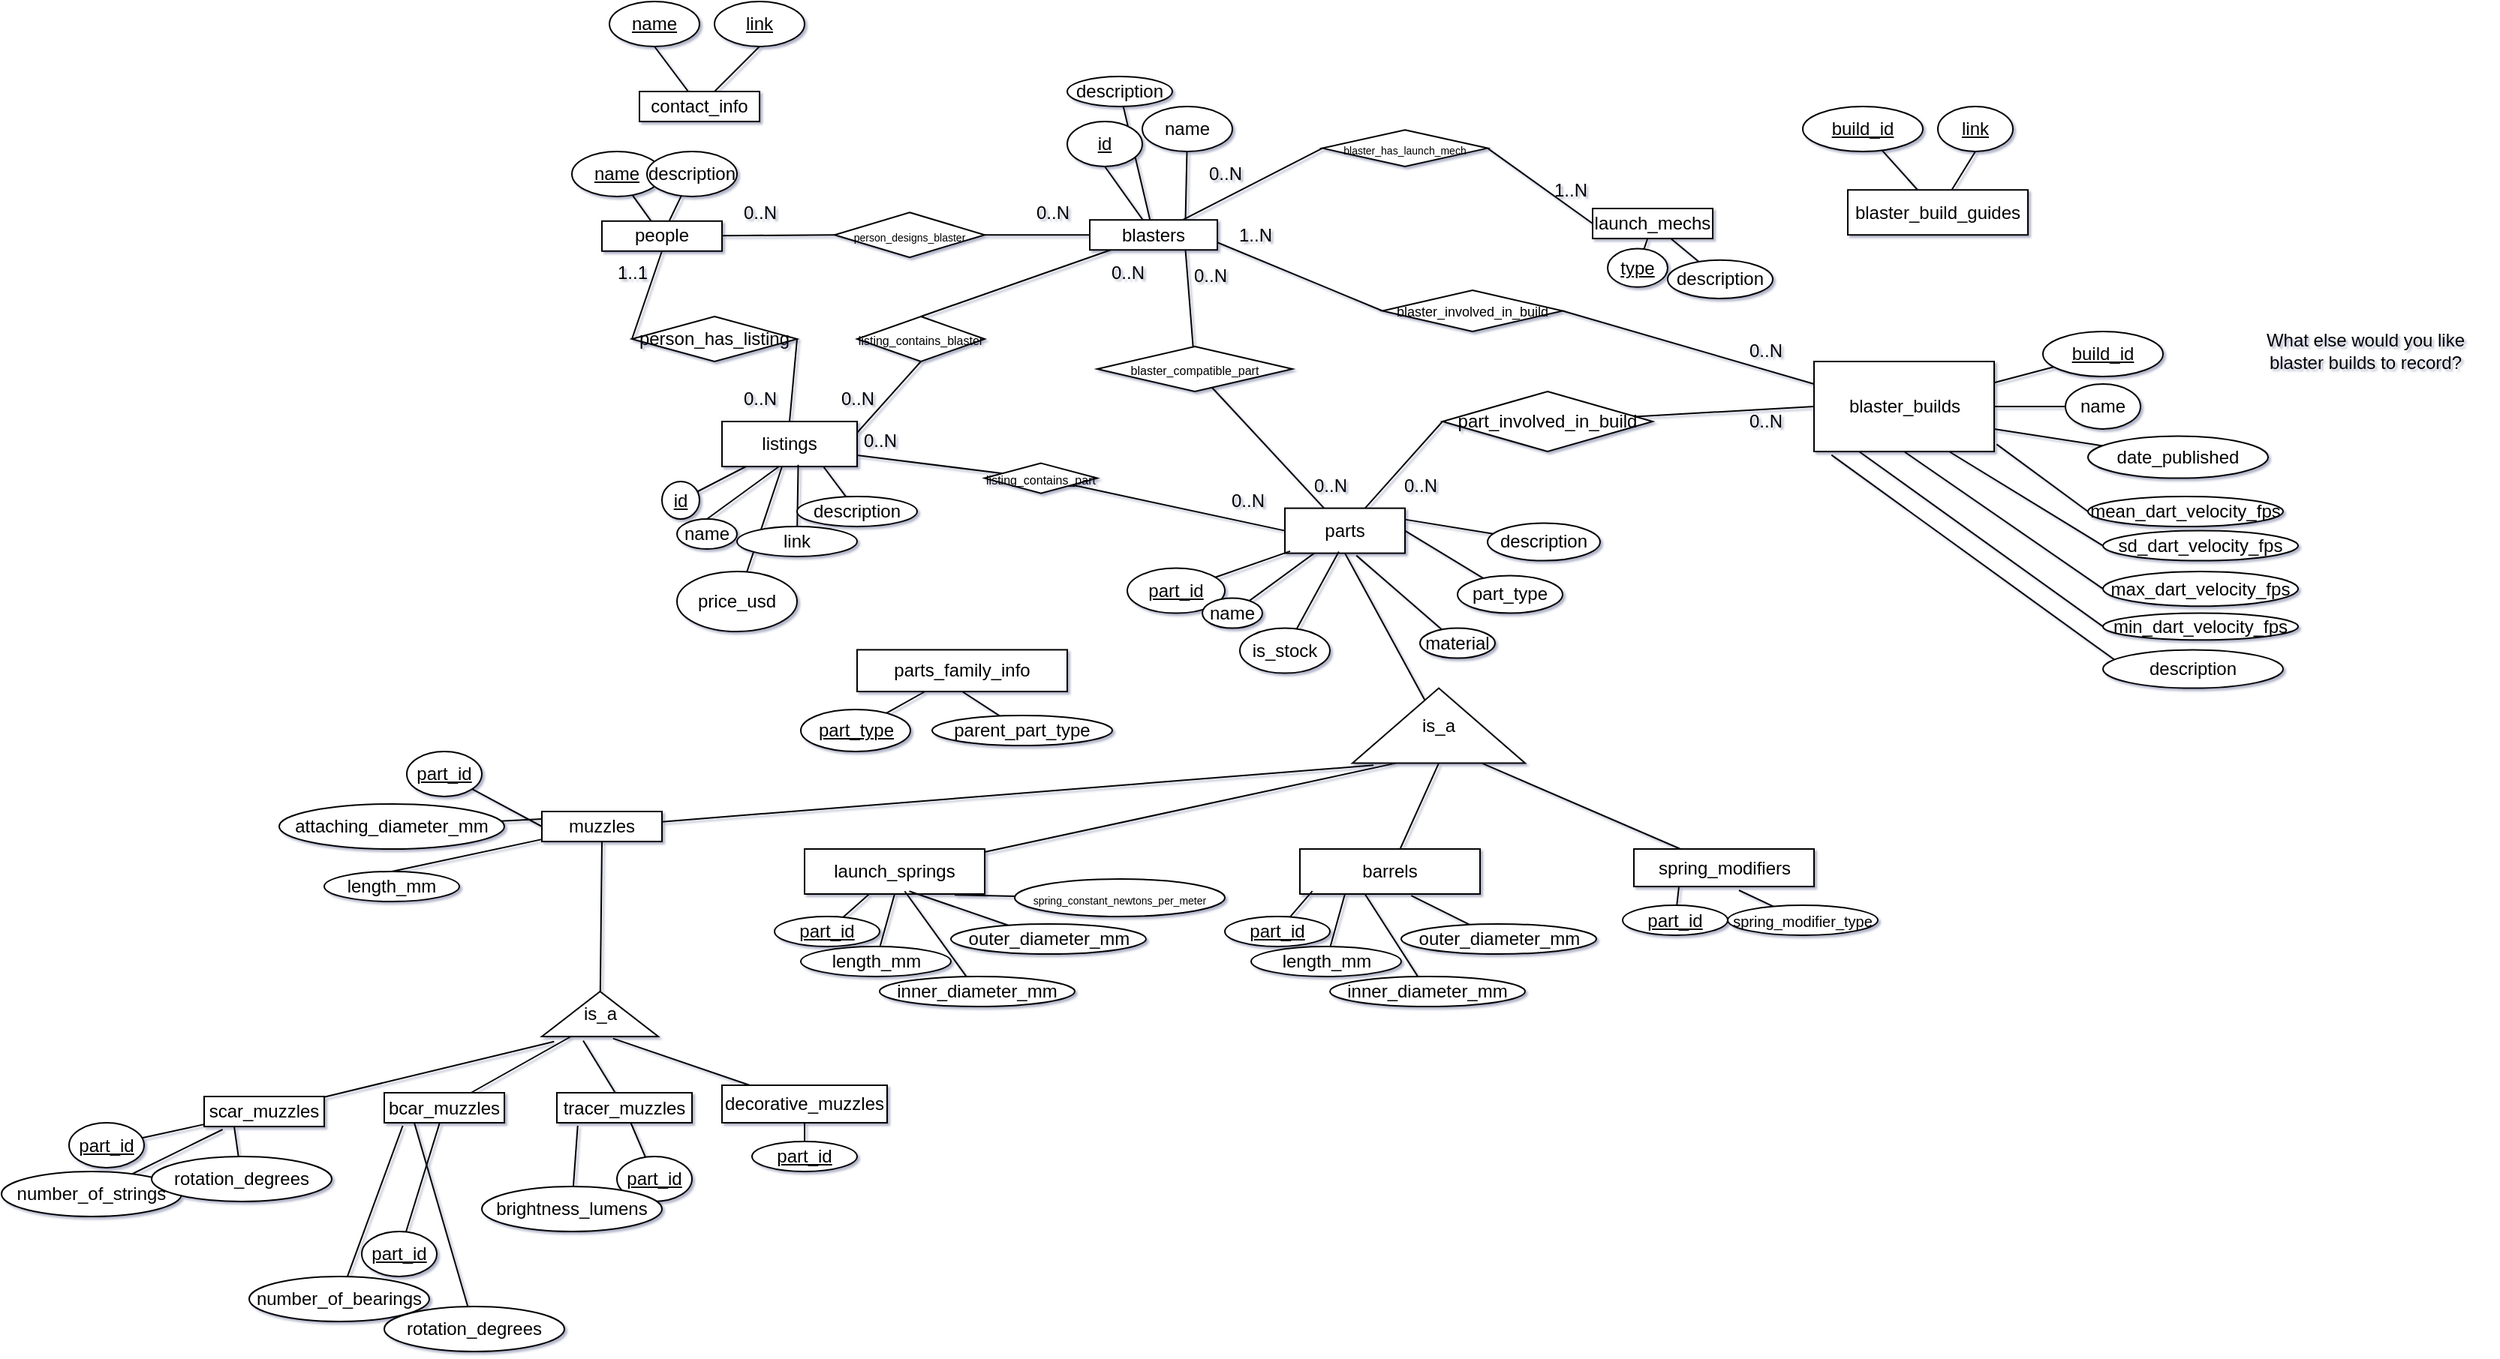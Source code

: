 <mxfile version="21.6.6" type="device">
  <diagram name="Page-1" id="jVRTwSANuptriIAOJ5WK">
    <mxGraphModel dx="1398" dy="1392" grid="1" gridSize="10" guides="1" tooltips="1" connect="1" arrows="1" fold="1" page="1" pageScale="1" pageWidth="850" pageHeight="1100" math="0" shadow="1">
      <root>
        <mxCell id="0" />
        <mxCell id="1" parent="0" />
        <mxCell id="3hl7cFS-K8GNGfFw6mI9-3" value="" style="rounded=0;orthogonalLoop=1;jettySize=auto;html=1;endArrow=none;endFill=0;" parent="1" source="3hl7cFS-K8GNGfFw6mI9-1" target="3hl7cFS-K8GNGfFw6mI9-2" edge="1">
          <mxGeometry relative="1" as="geometry" />
        </mxCell>
        <mxCell id="7mRlxiWVUr4tO_FYAmdJ-11" value="" style="rounded=0;orthogonalLoop=1;jettySize=auto;html=1;endArrow=none;endFill=0;entryX=0;entryY=0.5;entryDx=0;entryDy=0;" parent="1" source="3hl7cFS-K8GNGfFw6mI9-1" target="7mRlxiWVUr4tO_FYAmdJ-9" edge="1">
          <mxGeometry relative="1" as="geometry" />
        </mxCell>
        <mxCell id="DZtyibXecPL0K3rIrzlG-8" style="rounded=0;orthogonalLoop=1;jettySize=auto;html=1;endArrow=none;endFill=0;" parent="1" source="3hl7cFS-K8GNGfFw6mI9-1" target="DZtyibXecPL0K3rIrzlG-9" edge="1">
          <mxGeometry relative="1" as="geometry">
            <mxPoint x="140" y="70" as="targetPoint" />
          </mxGeometry>
        </mxCell>
        <mxCell id="3hl7cFS-K8GNGfFw6mI9-1" value="people" style="rounded=0;whiteSpace=wrap;html=1;" parent="1" vertex="1">
          <mxGeometry x="30" y="106.4" width="80" height="20" as="geometry" />
        </mxCell>
        <mxCell id="3hl7cFS-K8GNGfFw6mI9-2" value="&lt;u&gt;name&lt;/u&gt;" style="ellipse;whiteSpace=wrap;html=1;rounded=0;" parent="1" vertex="1">
          <mxGeometry x="10" y="60" width="60" height="30" as="geometry" />
        </mxCell>
        <mxCell id="LDvFnLhQpbpHu-sAu5eW-1" style="rounded=0;orthogonalLoop=1;jettySize=auto;html=1;exitX=0.75;exitY=0;exitDx=0;exitDy=0;endArrow=none;endFill=0;" parent="1" source="7mRlxiWVUr4tO_FYAmdJ-6" target="LDvFnLhQpbpHu-sAu5eW-2" edge="1">
          <mxGeometry relative="1" as="geometry">
            <mxPoint x="470" y="180" as="targetPoint" />
          </mxGeometry>
        </mxCell>
        <mxCell id="DZtyibXecPL0K3rIrzlG-34" value="" style="rounded=0;orthogonalLoop=1;jettySize=auto;html=1;endArrow=none;endFill=0;entryX=0.5;entryY=0;entryDx=0;entryDy=0;" parent="1" source="7mRlxiWVUr4tO_FYAmdJ-6" target="DZtyibXecPL0K3rIrzlG-33" edge="1">
          <mxGeometry relative="1" as="geometry" />
        </mxCell>
        <mxCell id="Q97ecjHZX_WzcBAMWpsf-6" style="rounded=0;orthogonalLoop=1;jettySize=auto;html=1;entryX=0;entryY=0.5;entryDx=0;entryDy=0;endArrow=none;endFill=0;" parent="1" source="7mRlxiWVUr4tO_FYAmdJ-6" target="Q97ecjHZX_WzcBAMWpsf-5" edge="1">
          <mxGeometry relative="1" as="geometry" />
        </mxCell>
        <mxCell id="DftHSwd2Ka5qHWuFwskT-1" style="rounded=0;orthogonalLoop=1;jettySize=auto;html=1;endArrow=none;endFill=0;" parent="1" source="7mRlxiWVUr4tO_FYAmdJ-6" target="DftHSwd2Ka5qHWuFwskT-2" edge="1">
          <mxGeometry relative="1" as="geometry">
            <mxPoint x="370" y="20" as="targetPoint" />
          </mxGeometry>
        </mxCell>
        <mxCell id="7mRlxiWVUr4tO_FYAmdJ-6" value="blasters" style="rounded=0;whiteSpace=wrap;html=1;" parent="1" vertex="1">
          <mxGeometry x="355" y="105.61" width="85" height="20" as="geometry" />
        </mxCell>
        <mxCell id="7mRlxiWVUr4tO_FYAmdJ-8" value="" style="rounded=0;orthogonalLoop=1;jettySize=auto;html=1;endArrow=none;endFill=0;exitX=0.5;exitY=1;exitDx=0;exitDy=0;" parent="1" source="7mRlxiWVUr4tO_FYAmdJ-7" target="7mRlxiWVUr4tO_FYAmdJ-6" edge="1">
          <mxGeometry relative="1" as="geometry">
            <mxPoint x="447.438" y="190.003" as="sourcePoint" />
          </mxGeometry>
        </mxCell>
        <mxCell id="7mRlxiWVUr4tO_FYAmdJ-7" value="&lt;u&gt;id&lt;/u&gt;" style="ellipse;whiteSpace=wrap;html=1;" parent="1" vertex="1">
          <mxGeometry x="340" y="40" width="50" height="30" as="geometry" />
        </mxCell>
        <mxCell id="7mRlxiWVUr4tO_FYAmdJ-12" style="rounded=0;orthogonalLoop=1;jettySize=auto;html=1;entryX=0;entryY=0.5;entryDx=0;entryDy=0;endArrow=none;endFill=0;exitX=1;exitY=0.5;exitDx=0;exitDy=0;" parent="1" source="7mRlxiWVUr4tO_FYAmdJ-9" target="7mRlxiWVUr4tO_FYAmdJ-6" edge="1">
          <mxGeometry relative="1" as="geometry" />
        </mxCell>
        <mxCell id="7mRlxiWVUr4tO_FYAmdJ-9" value="&lt;font style=&quot;font-size: 7px;&quot;&gt;person_designs_blaster&lt;/font&gt;" style="rhombus;whiteSpace=wrap;html=1;" parent="1" vertex="1">
          <mxGeometry x="185" y="100.61" width="100" height="30" as="geometry" />
        </mxCell>
        <mxCell id="7mRlxiWVUr4tO_FYAmdJ-10" style="edgeStyle=orthogonalEdgeStyle;rounded=0;orthogonalLoop=1;jettySize=auto;html=1;exitX=0.5;exitY=1;exitDx=0;exitDy=0;" parent="1" edge="1">
          <mxGeometry relative="1" as="geometry">
            <mxPoint x="100" y="70" as="sourcePoint" />
            <mxPoint x="100" y="70" as="targetPoint" />
          </mxGeometry>
        </mxCell>
        <mxCell id="7mRlxiWVUr4tO_FYAmdJ-14" value="0..N" style="text;html=1;align=center;verticalAlign=middle;resizable=0;points=[];autosize=1;strokeColor=none;fillColor=none;" parent="1" vertex="1">
          <mxGeometry x="305" y="85.61" width="50" height="30" as="geometry" />
        </mxCell>
        <mxCell id="7mRlxiWVUr4tO_FYAmdJ-15" value="0..N" style="text;html=1;align=center;verticalAlign=middle;resizable=0;points=[];autosize=1;strokeColor=none;fillColor=none;" parent="1" vertex="1">
          <mxGeometry x="110" y="85.61" width="50" height="30" as="geometry" />
        </mxCell>
        <mxCell id="LDvFnLhQpbpHu-sAu5eW-2" value="name" style="ellipse;whiteSpace=wrap;html=1;" parent="1" vertex="1">
          <mxGeometry x="390" y="30" width="60" height="30" as="geometry" />
        </mxCell>
        <mxCell id="DZtyibXecPL0K3rIrzlG-9" value="description" style="ellipse;whiteSpace=wrap;html=1;" parent="1" vertex="1">
          <mxGeometry x="60" y="60" width="60" height="30" as="geometry" />
        </mxCell>
        <mxCell id="DZtyibXecPL0K3rIrzlG-16" value="" style="rounded=0;orthogonalLoop=1;jettySize=auto;html=1;endArrow=none;endFill=0;" parent="1" source="DZtyibXecPL0K3rIrzlG-14" target="DZtyibXecPL0K3rIrzlG-15" edge="1">
          <mxGeometry relative="1" as="geometry" />
        </mxCell>
        <mxCell id="DZtyibXecPL0K3rIrzlG-18" value="" style="rounded=0;orthogonalLoop=1;jettySize=auto;html=1;endArrow=none;endFill=0;" parent="1" source="DZtyibXecPL0K3rIrzlG-14" target="DZtyibXecPL0K3rIrzlG-17" edge="1">
          <mxGeometry relative="1" as="geometry" />
        </mxCell>
        <mxCell id="DZtyibXecPL0K3rIrzlG-14" value="listings" style="whiteSpace=wrap;html=1;" parent="1" vertex="1">
          <mxGeometry x="110" y="240" width="90" height="30" as="geometry" />
        </mxCell>
        <mxCell id="DZtyibXecPL0K3rIrzlG-15" value="&lt;u&gt;id&lt;/u&gt;" style="ellipse;whiteSpace=wrap;html=1;" parent="1" vertex="1">
          <mxGeometry x="70" y="280" width="25" height="25" as="geometry" />
        </mxCell>
        <mxCell id="DZtyibXecPL0K3rIrzlG-17" value="price_usd" style="ellipse;whiteSpace=wrap;html=1;" parent="1" vertex="1">
          <mxGeometry x="80" y="340" width="80" height="40" as="geometry" />
        </mxCell>
        <mxCell id="DZtyibXecPL0K3rIrzlG-22" style="rounded=0;orthogonalLoop=1;jettySize=auto;html=1;entryX=0.564;entryY=0.963;entryDx=0;entryDy=0;entryPerimeter=0;endArrow=none;endFill=0;" parent="1" source="DZtyibXecPL0K3rIrzlG-21" target="DZtyibXecPL0K3rIrzlG-14" edge="1">
          <mxGeometry relative="1" as="geometry" />
        </mxCell>
        <mxCell id="DZtyibXecPL0K3rIrzlG-21" value="link" style="ellipse;whiteSpace=wrap;html=1;" parent="1" vertex="1">
          <mxGeometry x="120" y="310" width="80" height="20" as="geometry" />
        </mxCell>
        <mxCell id="DZtyibXecPL0K3rIrzlG-24" style="rounded=0;orthogonalLoop=1;jettySize=auto;html=1;entryX=0.75;entryY=1;entryDx=0;entryDy=0;endArrow=none;endFill=0;" parent="1" source="DZtyibXecPL0K3rIrzlG-23" target="DZtyibXecPL0K3rIrzlG-14" edge="1">
          <mxGeometry relative="1" as="geometry" />
        </mxCell>
        <mxCell id="DZtyibXecPL0K3rIrzlG-23" value="description" style="ellipse;whiteSpace=wrap;html=1;" parent="1" vertex="1">
          <mxGeometry x="160" y="290" width="80" height="20" as="geometry" />
        </mxCell>
        <mxCell id="DZtyibXecPL0K3rIrzlG-30" style="rounded=0;orthogonalLoop=1;jettySize=auto;html=1;exitX=1;exitY=0.5;exitDx=0;exitDy=0;entryX=0.5;entryY=0;entryDx=0;entryDy=0;endArrow=none;endFill=0;" parent="1" source="DZtyibXecPL0K3rIrzlG-27" target="DZtyibXecPL0K3rIrzlG-14" edge="1">
          <mxGeometry relative="1" as="geometry" />
        </mxCell>
        <mxCell id="DftHSwd2Ka5qHWuFwskT-17" style="rounded=0;orthogonalLoop=1;jettySize=auto;html=1;entryX=0.5;entryY=1;entryDx=0;entryDy=0;endArrow=none;endFill=0;exitX=0;exitY=0.5;exitDx=0;exitDy=0;" parent="1" source="DZtyibXecPL0K3rIrzlG-27" target="3hl7cFS-K8GNGfFw6mI9-1" edge="1">
          <mxGeometry relative="1" as="geometry" />
        </mxCell>
        <mxCell id="DZtyibXecPL0K3rIrzlG-27" value="person_has_listing" style="rhombus;whiteSpace=wrap;html=1;" parent="1" vertex="1">
          <mxGeometry x="50" y="170" width="110" height="30" as="geometry" />
        </mxCell>
        <mxCell id="3MKL6M3v6x6dqjtd1o5H-1" style="rounded=0;orthogonalLoop=1;jettySize=auto;html=1;entryX=1;entryY=0.25;entryDx=0;entryDy=0;exitX=0.5;exitY=1;exitDx=0;exitDy=0;endArrow=none;endFill=0;" parent="1" source="DZtyibXecPL0K3rIrzlG-33" target="DZtyibXecPL0K3rIrzlG-14" edge="1">
          <mxGeometry relative="1" as="geometry" />
        </mxCell>
        <mxCell id="DZtyibXecPL0K3rIrzlG-33" value="&lt;font style=&quot;font-size: 8px;&quot;&gt;listing_contains_blaster&lt;/font&gt;" style="rhombus;whiteSpace=wrap;html=1;rounded=0;" parent="1" vertex="1">
          <mxGeometry x="200" y="170" width="85" height="30" as="geometry" />
        </mxCell>
        <mxCell id="3MKL6M3v6x6dqjtd1o5H-2" value="0..N" style="text;html=1;align=center;verticalAlign=middle;resizable=0;points=[];autosize=1;strokeColor=none;fillColor=none;" parent="1" vertex="1">
          <mxGeometry x="355" y="125.61" width="50" height="30" as="geometry" />
        </mxCell>
        <mxCell id="3MKL6M3v6x6dqjtd1o5H-3" value="0..N" style="text;html=1;align=center;verticalAlign=middle;resizable=0;points=[];autosize=1;strokeColor=none;fillColor=none;" parent="1" vertex="1">
          <mxGeometry x="175" y="210" width="50" height="30" as="geometry" />
        </mxCell>
        <mxCell id="d2FX3A2YHamCzMUw67bL-2" style="rounded=0;orthogonalLoop=1;jettySize=auto;html=1;entryX=0.422;entryY=1;entryDx=0;entryDy=0;entryPerimeter=0;endArrow=none;endFill=0;exitX=0.5;exitY=0;exitDx=0;exitDy=0;" parent="1" source="d2FX3A2YHamCzMUw67bL-1" target="DZtyibXecPL0K3rIrzlG-14" edge="1">
          <mxGeometry relative="1" as="geometry" />
        </mxCell>
        <mxCell id="d2FX3A2YHamCzMUw67bL-1" value="name" style="ellipse;whiteSpace=wrap;html=1;" parent="1" vertex="1">
          <mxGeometry x="80" y="305" width="40" height="20" as="geometry" />
        </mxCell>
        <mxCell id="Q97ecjHZX_WzcBAMWpsf-3" value="" style="rounded=0;orthogonalLoop=1;jettySize=auto;html=1;endArrow=none;endFill=0;" parent="1" source="Q97ecjHZX_WzcBAMWpsf-1" target="Q97ecjHZX_WzcBAMWpsf-4" edge="1">
          <mxGeometry relative="1" as="geometry">
            <mxPoint x="710" y="178" as="targetPoint" />
          </mxGeometry>
        </mxCell>
        <mxCell id="DftHSwd2Ka5qHWuFwskT-4" value="" style="rounded=0;orthogonalLoop=1;jettySize=auto;html=1;endArrow=none;endFill=0;" parent="1" source="Q97ecjHZX_WzcBAMWpsf-1" target="DftHSwd2Ka5qHWuFwskT-3" edge="1">
          <mxGeometry relative="1" as="geometry" />
        </mxCell>
        <mxCell id="Q97ecjHZX_WzcBAMWpsf-1" value="launch_mechs" style="whiteSpace=wrap;html=1;" parent="1" vertex="1">
          <mxGeometry x="690" y="98" width="80" height="20" as="geometry" />
        </mxCell>
        <mxCell id="Q97ecjHZX_WzcBAMWpsf-4" value="&lt;u&gt;type&lt;/u&gt;" style="ellipse;whiteSpace=wrap;html=1;" parent="1" vertex="1">
          <mxGeometry x="700" y="124.78" width="40" height="25.61" as="geometry" />
        </mxCell>
        <mxCell id="Q97ecjHZX_WzcBAMWpsf-7" style="rounded=0;orthogonalLoop=1;jettySize=auto;html=1;entryX=0;entryY=0.5;entryDx=0;entryDy=0;endArrow=none;endFill=0;exitX=1;exitY=0.5;exitDx=0;exitDy=0;" parent="1" source="Q97ecjHZX_WzcBAMWpsf-5" target="Q97ecjHZX_WzcBAMWpsf-1" edge="1">
          <mxGeometry relative="1" as="geometry">
            <mxPoint x="640.0" y="108.0" as="sourcePoint" />
          </mxGeometry>
        </mxCell>
        <mxCell id="Q97ecjHZX_WzcBAMWpsf-5" value="&lt;font style=&quot;font-size: 7px;&quot;&gt;blaster_has_launch_mech&lt;/font&gt;" style="rhombus;whiteSpace=wrap;html=1;" parent="1" vertex="1">
          <mxGeometry x="510" y="45.61" width="110" height="24.39" as="geometry" />
        </mxCell>
        <mxCell id="Q97ecjHZX_WzcBAMWpsf-8" value="0..N" style="text;html=1;align=center;verticalAlign=middle;resizable=0;points=[];autosize=1;strokeColor=none;fillColor=none;" parent="1" vertex="1">
          <mxGeometry x="420" y="60" width="50" height="30" as="geometry" />
        </mxCell>
        <mxCell id="Q97ecjHZX_WzcBAMWpsf-9" value="1..N" style="text;html=1;align=center;verticalAlign=middle;resizable=0;points=[];autosize=1;strokeColor=none;fillColor=none;" parent="1" vertex="1">
          <mxGeometry x="650" y="70.61" width="50" height="30" as="geometry" />
        </mxCell>
        <mxCell id="DftHSwd2Ka5qHWuFwskT-2" value="description" style="ellipse;whiteSpace=wrap;html=1;" parent="1" vertex="1">
          <mxGeometry x="340" y="10" width="70" height="20" as="geometry" />
        </mxCell>
        <mxCell id="DftHSwd2Ka5qHWuFwskT-3" value="description" style="ellipse;whiteSpace=wrap;html=1;" parent="1" vertex="1">
          <mxGeometry x="740" y="132.39" width="70" height="25.61" as="geometry" />
        </mxCell>
        <mxCell id="DftHSwd2Ka5qHWuFwskT-8" value="" style="rounded=0;orthogonalLoop=1;jettySize=auto;html=1;endArrow=none;endFill=0;" parent="1" source="DftHSwd2Ka5qHWuFwskT-7" target="DftHSwd2Ka5qHWuFwskT-12" edge="1">
          <mxGeometry relative="1" as="geometry">
            <mxPoint x="450" y="235.61" as="targetPoint" />
          </mxGeometry>
        </mxCell>
        <mxCell id="eoEwKemYxzUJTGMmavM--30" style="rounded=0;orthogonalLoop=1;jettySize=auto;html=1;entryX=0;entryY=0.5;entryDx=0;entryDy=0;endArrow=none;endFill=0;" parent="1" source="DftHSwd2Ka5qHWuFwskT-7" target="eoEwKemYxzUJTGMmavM--29" edge="1">
          <mxGeometry relative="1" as="geometry" />
        </mxCell>
        <mxCell id="DftHSwd2Ka5qHWuFwskT-7" value="parts" style="whiteSpace=wrap;html=1;" parent="1" vertex="1">
          <mxGeometry x="485" y="297.81" width="80" height="30" as="geometry" />
        </mxCell>
        <mxCell id="DftHSwd2Ka5qHWuFwskT-13" style="rounded=0;orthogonalLoop=1;jettySize=auto;html=1;entryX=0.75;entryY=1;entryDx=0;entryDy=0;endArrow=none;endFill=0;" parent="1" source="DftHSwd2Ka5qHWuFwskT-12" target="7mRlxiWVUr4tO_FYAmdJ-6" edge="1">
          <mxGeometry relative="1" as="geometry" />
        </mxCell>
        <mxCell id="DftHSwd2Ka5qHWuFwskT-12" value="&lt;font style=&quot;font-size: 8px;&quot;&gt;blaster_compatible_part&lt;/font&gt;" style="rhombus;whiteSpace=wrap;html=1;" parent="1" vertex="1">
          <mxGeometry x="360" y="190" width="130" height="30" as="geometry" />
        </mxCell>
        <mxCell id="DftHSwd2Ka5qHWuFwskT-14" value="0..N" style="text;html=1;align=center;verticalAlign=middle;resizable=0;points=[];autosize=1;strokeColor=none;fillColor=none;" parent="1" vertex="1">
          <mxGeometry x="490" y="267.81" width="50" height="30" as="geometry" />
        </mxCell>
        <mxCell id="DftHSwd2Ka5qHWuFwskT-15" value="0..N" style="text;html=1;align=center;verticalAlign=middle;resizable=0;points=[];autosize=1;strokeColor=none;fillColor=none;" parent="1" vertex="1">
          <mxGeometry x="410" y="128" width="50" height="30" as="geometry" />
        </mxCell>
        <mxCell id="DftHSwd2Ka5qHWuFwskT-16" value="0..N" style="text;html=1;align=center;verticalAlign=middle;resizable=0;points=[];autosize=1;strokeColor=none;fillColor=none;" parent="1" vertex="1">
          <mxGeometry x="110" y="210" width="50" height="30" as="geometry" />
        </mxCell>
        <mxCell id="DftHSwd2Ka5qHWuFwskT-18" value="1..1" style="text;html=1;align=center;verticalAlign=middle;resizable=0;points=[];autosize=1;strokeColor=none;fillColor=none;" parent="1" vertex="1">
          <mxGeometry x="30" y="125.61" width="40" height="30" as="geometry" />
        </mxCell>
        <mxCell id="DftHSwd2Ka5qHWuFwskT-21" style="rounded=0;orthogonalLoop=1;jettySize=auto;html=1;entryX=0;entryY=0.5;entryDx=0;entryDy=0;endArrow=none;endFill=0;" parent="1" source="DftHSwd2Ka5qHWuFwskT-20" target="DftHSwd2Ka5qHWuFwskT-7" edge="1">
          <mxGeometry relative="1" as="geometry" />
        </mxCell>
        <mxCell id="DftHSwd2Ka5qHWuFwskT-22" style="rounded=0;orthogonalLoop=1;jettySize=auto;html=1;entryX=1;entryY=0.75;entryDx=0;entryDy=0;endArrow=none;endFill=0;" parent="1" source="DftHSwd2Ka5qHWuFwskT-20" target="DZtyibXecPL0K3rIrzlG-14" edge="1">
          <mxGeometry relative="1" as="geometry" />
        </mxCell>
        <mxCell id="DftHSwd2Ka5qHWuFwskT-20" value="&lt;font style=&quot;font-size: 8px;&quot;&gt;listing_contains_part&lt;/font&gt;" style="rhombus;whiteSpace=wrap;html=1;" parent="1" vertex="1">
          <mxGeometry x="285" y="267.81" width="75" height="20" as="geometry" />
        </mxCell>
        <mxCell id="DftHSwd2Ka5qHWuFwskT-23" value="0..N" style="text;html=1;align=center;verticalAlign=middle;resizable=0;points=[];autosize=1;strokeColor=none;fillColor=none;" parent="1" vertex="1">
          <mxGeometry x="435" y="277.81" width="50" height="30" as="geometry" />
        </mxCell>
        <mxCell id="DftHSwd2Ka5qHWuFwskT-24" value="0..N" style="text;html=1;align=center;verticalAlign=middle;resizable=0;points=[];autosize=1;strokeColor=none;fillColor=none;" parent="1" vertex="1">
          <mxGeometry x="190" y="237.81" width="50" height="30" as="geometry" />
        </mxCell>
        <mxCell id="nB2TcZoUSYl1oypdtBVI-5" style="rounded=0;orthogonalLoop=1;jettySize=auto;html=1;entryX=0.5;entryY=1;entryDx=0;entryDy=0;endArrow=none;endFill=0;" parent="1" source="DftHSwd2Ka5qHWuFwskT-25" target="DftHSwd2Ka5qHWuFwskT-7" edge="1">
          <mxGeometry relative="1" as="geometry" />
        </mxCell>
        <mxCell id="DftHSwd2Ka5qHWuFwskT-25" value="is_a" style="triangle;whiteSpace=wrap;html=1;direction=north;" parent="1" vertex="1">
          <mxGeometry x="530" y="417.81" width="115" height="50" as="geometry" />
        </mxCell>
        <mxCell id="DftHSwd2Ka5qHWuFwskT-29" style="rounded=0;orthogonalLoop=1;jettySize=auto;html=1;entryX=0.5;entryY=1;entryDx=0;entryDy=0;endArrow=none;endFill=0;" parent="1" source="DftHSwd2Ka5qHWuFwskT-26" target="DftHSwd2Ka5qHWuFwskT-28" edge="1">
          <mxGeometry relative="1" as="geometry" />
        </mxCell>
        <mxCell id="DftHSwd2Ka5qHWuFwskT-30" style="rounded=0;orthogonalLoop=1;jettySize=auto;html=1;entryX=0.5;entryY=1;entryDx=0;entryDy=0;endArrow=none;endFill=0;" parent="1" source="DftHSwd2Ka5qHWuFwskT-26" target="DftHSwd2Ka5qHWuFwskT-27" edge="1">
          <mxGeometry relative="1" as="geometry" />
        </mxCell>
        <mxCell id="DftHSwd2Ka5qHWuFwskT-26" value="contact_info" style="whiteSpace=wrap;html=1;" parent="1" vertex="1">
          <mxGeometry x="55" y="20" width="80" height="20" as="geometry" />
        </mxCell>
        <mxCell id="DftHSwd2Ka5qHWuFwskT-27" value="&lt;u&gt;name&lt;/u&gt;" style="ellipse;whiteSpace=wrap;html=1;rounded=0;" parent="1" vertex="1">
          <mxGeometry x="35" y="-40" width="60" height="30" as="geometry" />
        </mxCell>
        <mxCell id="DftHSwd2Ka5qHWuFwskT-28" value="&lt;u&gt;link&lt;/u&gt;" style="ellipse;whiteSpace=wrap;html=1;" parent="1" vertex="1">
          <mxGeometry x="105" y="-40" width="60" height="30" as="geometry" />
        </mxCell>
        <mxCell id="ZzwsJflHC63OOXyWITy7-2" style="rounded=0;orthogonalLoop=1;jettySize=auto;html=1;entryX=0.044;entryY=0.954;entryDx=0;entryDy=0;entryPerimeter=0;endArrow=none;endFill=0;" parent="1" source="ZzwsJflHC63OOXyWITy7-1" target="DftHSwd2Ka5qHWuFwskT-7" edge="1">
          <mxGeometry relative="1" as="geometry" />
        </mxCell>
        <mxCell id="ZzwsJflHC63OOXyWITy7-1" value="&lt;u&gt;part_id&lt;/u&gt;" style="ellipse;whiteSpace=wrap;html=1;" parent="1" vertex="1">
          <mxGeometry x="380" y="337.81" width="65" height="30" as="geometry" />
        </mxCell>
        <mxCell id="ZzwsJflHC63OOXyWITy7-4" style="rounded=0;orthogonalLoop=1;jettySize=auto;html=1;endArrow=none;endFill=0;" parent="1" source="ZzwsJflHC63OOXyWITy7-3" target="DftHSwd2Ka5qHWuFwskT-7" edge="1">
          <mxGeometry relative="1" as="geometry" />
        </mxCell>
        <mxCell id="ZzwsJflHC63OOXyWITy7-3" value="name" style="ellipse;whiteSpace=wrap;html=1;" parent="1" vertex="1">
          <mxGeometry x="430" y="357.81" width="40" height="20" as="geometry" />
        </mxCell>
        <mxCell id="ZzwsJflHC63OOXyWITy7-7" style="rounded=0;orthogonalLoop=1;jettySize=auto;html=1;entryX=0.449;entryY=0.965;entryDx=0;entryDy=0;entryPerimeter=0;endArrow=none;endFill=0;" parent="1" source="ZzwsJflHC63OOXyWITy7-6" target="DftHSwd2Ka5qHWuFwskT-7" edge="1">
          <mxGeometry relative="1" as="geometry" />
        </mxCell>
        <mxCell id="ZzwsJflHC63OOXyWITy7-6" value="is_stock" style="ellipse;whiteSpace=wrap;html=1;" parent="1" vertex="1">
          <mxGeometry x="455" y="377.81" width="60" height="30" as="geometry" />
        </mxCell>
        <mxCell id="ZzwsJflHC63OOXyWITy7-9" style="rounded=0;orthogonalLoop=1;jettySize=auto;html=1;entryX=0.595;entryY=1.05;entryDx=0;entryDy=0;entryPerimeter=0;endArrow=none;endFill=0;" parent="1" source="ZzwsJflHC63OOXyWITy7-8" target="DftHSwd2Ka5qHWuFwskT-7" edge="1">
          <mxGeometry relative="1" as="geometry" />
        </mxCell>
        <mxCell id="ZzwsJflHC63OOXyWITy7-8" value="material" style="ellipse;whiteSpace=wrap;html=1;" parent="1" vertex="1">
          <mxGeometry x="575" y="377.81" width="50" height="20" as="geometry" />
        </mxCell>
        <mxCell id="nB2TcZoUSYl1oypdtBVI-2" style="rounded=0;orthogonalLoop=1;jettySize=auto;html=1;entryX=1;entryY=0.5;entryDx=0;entryDy=0;endArrow=none;endFill=0;" parent="1" source="nB2TcZoUSYl1oypdtBVI-1" target="DftHSwd2Ka5qHWuFwskT-7" edge="1">
          <mxGeometry relative="1" as="geometry" />
        </mxCell>
        <mxCell id="nB2TcZoUSYl1oypdtBVI-1" value="part_type" style="ellipse;whiteSpace=wrap;html=1;" parent="1" vertex="1">
          <mxGeometry x="600" y="342.81" width="70" height="25" as="geometry" />
        </mxCell>
        <mxCell id="nB2TcZoUSYl1oypdtBVI-4" style="rounded=0;orthogonalLoop=1;jettySize=auto;html=1;entryX=1;entryY=0.25;entryDx=0;entryDy=0;endArrow=none;endFill=0;" parent="1" source="nB2TcZoUSYl1oypdtBVI-3" target="DftHSwd2Ka5qHWuFwskT-7" edge="1">
          <mxGeometry relative="1" as="geometry" />
        </mxCell>
        <mxCell id="nB2TcZoUSYl1oypdtBVI-3" value="description" style="ellipse;whiteSpace=wrap;html=1;" parent="1" vertex="1">
          <mxGeometry x="620" y="307.81" width="75" height="25" as="geometry" />
        </mxCell>
        <mxCell id="nB2TcZoUSYl1oypdtBVI-7" style="rounded=0;orthogonalLoop=1;jettySize=auto;html=1;entryX=-0.027;entryY=0.122;entryDx=0;entryDy=0;entryPerimeter=0;endArrow=none;endFill=0;" parent="1" source="nB2TcZoUSYl1oypdtBVI-6" target="DftHSwd2Ka5qHWuFwskT-25" edge="1">
          <mxGeometry relative="1" as="geometry" />
        </mxCell>
        <mxCell id="nB2TcZoUSYl1oypdtBVI-12" style="rounded=0;orthogonalLoop=1;jettySize=auto;html=1;entryX=0.5;entryY=0;entryDx=0;entryDy=0;endArrow=none;endFill=0;" parent="1" source="nB2TcZoUSYl1oypdtBVI-6" target="nB2TcZoUSYl1oypdtBVI-10" edge="1">
          <mxGeometry relative="1" as="geometry" />
        </mxCell>
        <mxCell id="nB2TcZoUSYl1oypdtBVI-6" value="muzzles" style="rounded=0;whiteSpace=wrap;html=1;" parent="1" vertex="1">
          <mxGeometry x="-10" y="500" width="80" height="20" as="geometry" />
        </mxCell>
        <mxCell id="nB2TcZoUSYl1oypdtBVI-9" style="rounded=0;orthogonalLoop=1;jettySize=auto;html=1;entryX=0;entryY=0.5;entryDx=0;entryDy=0;endArrow=none;endFill=0;" parent="1" source="nB2TcZoUSYl1oypdtBVI-8" target="nB2TcZoUSYl1oypdtBVI-6" edge="1">
          <mxGeometry relative="1" as="geometry" />
        </mxCell>
        <mxCell id="nB2TcZoUSYl1oypdtBVI-8" value="&lt;u&gt;part_id&lt;/u&gt;" style="ellipse;whiteSpace=wrap;html=1;" parent="1" vertex="1">
          <mxGeometry x="-100" y="460" width="50" height="30" as="geometry" />
        </mxCell>
        <mxCell id="nB2TcZoUSYl1oypdtBVI-10" value="length_mm" style="ellipse;whiteSpace=wrap;html=1;" parent="1" vertex="1">
          <mxGeometry x="-155" y="540" width="90" height="20" as="geometry" />
        </mxCell>
        <mxCell id="nB2TcZoUSYl1oypdtBVI-14" style="rounded=0;orthogonalLoop=1;jettySize=auto;html=1;entryX=0;entryY=0.25;entryDx=0;entryDy=0;endArrow=none;endFill=0;" parent="1" source="nB2TcZoUSYl1oypdtBVI-13" target="nB2TcZoUSYl1oypdtBVI-6" edge="1">
          <mxGeometry relative="1" as="geometry" />
        </mxCell>
        <mxCell id="nB2TcZoUSYl1oypdtBVI-13" value="attaching_diameter_mm" style="ellipse;whiteSpace=wrap;html=1;" parent="1" vertex="1">
          <mxGeometry x="-185" y="495" width="150" height="30" as="geometry" />
        </mxCell>
        <mxCell id="nB2TcZoUSYl1oypdtBVI-16" style="rounded=0;orthogonalLoop=1;jettySize=auto;html=1;entryX=0.5;entryY=1;entryDx=0;entryDy=0;endArrow=none;endFill=0;" parent="1" source="nB2TcZoUSYl1oypdtBVI-15" target="nB2TcZoUSYl1oypdtBVI-6" edge="1">
          <mxGeometry relative="1" as="geometry" />
        </mxCell>
        <mxCell id="nB2TcZoUSYl1oypdtBVI-15" value="is_a" style="triangle;whiteSpace=wrap;html=1;direction=north;" parent="1" vertex="1">
          <mxGeometry x="-10" y="620" width="77.5" height="30" as="geometry" />
        </mxCell>
        <mxCell id="nB2TcZoUSYl1oypdtBVI-18" style="rounded=0;orthogonalLoop=1;jettySize=auto;html=1;entryX=-0.111;entryY=0.105;entryDx=0;entryDy=0;entryPerimeter=0;endArrow=none;endFill=0;" parent="1" source="nB2TcZoUSYl1oypdtBVI-17" target="nB2TcZoUSYl1oypdtBVI-15" edge="1">
          <mxGeometry relative="1" as="geometry" />
        </mxCell>
        <mxCell id="nB2TcZoUSYl1oypdtBVI-17" value="scar_muzzles" style="rounded=0;whiteSpace=wrap;html=1;" parent="1" vertex="1">
          <mxGeometry x="-235" y="690" width="80" height="20" as="geometry" />
        </mxCell>
        <mxCell id="ojKSvgnTZA_Z8RGCygcx-2" value="" style="rounded=0;orthogonalLoop=1;jettySize=auto;html=1;endArrow=none;endFill=0;" parent="1" source="ojKSvgnTZA_Z8RGCygcx-1" target="nB2TcZoUSYl1oypdtBVI-17" edge="1">
          <mxGeometry relative="1" as="geometry" />
        </mxCell>
        <mxCell id="ojKSvgnTZA_Z8RGCygcx-1" value="&lt;u&gt;part_id&lt;/u&gt;" style="ellipse;whiteSpace=wrap;html=1;" parent="1" vertex="1">
          <mxGeometry x="-325" y="707.5" width="50" height="30" as="geometry" />
        </mxCell>
        <mxCell id="ojKSvgnTZA_Z8RGCygcx-4" style="rounded=0;orthogonalLoop=1;jettySize=auto;html=1;entryX=0.154;entryY=1.1;entryDx=0;entryDy=0;entryPerimeter=0;endArrow=none;endFill=0;" parent="1" source="ojKSvgnTZA_Z8RGCygcx-3" target="nB2TcZoUSYl1oypdtBVI-17" edge="1">
          <mxGeometry relative="1" as="geometry" />
        </mxCell>
        <mxCell id="ojKSvgnTZA_Z8RGCygcx-3" value="number_of_strings" style="ellipse;whiteSpace=wrap;html=1;" parent="1" vertex="1">
          <mxGeometry x="-370" y="740" width="120" height="30" as="geometry" />
        </mxCell>
        <mxCell id="ojKSvgnTZA_Z8RGCygcx-6" style="rounded=0;orthogonalLoop=1;jettySize=auto;html=1;entryX=0.25;entryY=1;entryDx=0;entryDy=0;endArrow=none;endFill=0;" parent="1" source="ojKSvgnTZA_Z8RGCygcx-5" target="nB2TcZoUSYl1oypdtBVI-17" edge="1">
          <mxGeometry relative="1" as="geometry" />
        </mxCell>
        <mxCell id="ojKSvgnTZA_Z8RGCygcx-5" value="rotation_degrees" style="ellipse;whiteSpace=wrap;html=1;" parent="1" vertex="1">
          <mxGeometry x="-270" y="730" width="120" height="30" as="geometry" />
        </mxCell>
        <mxCell id="ojKSvgnTZA_Z8RGCygcx-14" style="rounded=0;orthogonalLoop=1;jettySize=auto;html=1;entryX=0;entryY=0.25;entryDx=0;entryDy=0;endArrow=none;endFill=0;" parent="1" source="ojKSvgnTZA_Z8RGCygcx-7" target="nB2TcZoUSYl1oypdtBVI-15" edge="1">
          <mxGeometry relative="1" as="geometry" />
        </mxCell>
        <mxCell id="ojKSvgnTZA_Z8RGCygcx-7" value="bcar_muzzles" style="rounded=0;whiteSpace=wrap;html=1;" parent="1" vertex="1">
          <mxGeometry x="-115" y="687.5" width="80" height="20" as="geometry" />
        </mxCell>
        <mxCell id="ojKSvgnTZA_Z8RGCygcx-8" value="" style="rounded=0;orthogonalLoop=1;jettySize=auto;html=1;endArrow=none;endFill=0;" parent="1" source="ojKSvgnTZA_Z8RGCygcx-9" target="ojKSvgnTZA_Z8RGCygcx-7" edge="1">
          <mxGeometry relative="1" as="geometry" />
        </mxCell>
        <mxCell id="ojKSvgnTZA_Z8RGCygcx-9" value="&lt;u&gt;part_id&lt;/u&gt;" style="ellipse;whiteSpace=wrap;html=1;" parent="1" vertex="1">
          <mxGeometry x="-130" y="780" width="50" height="30" as="geometry" />
        </mxCell>
        <mxCell id="ojKSvgnTZA_Z8RGCygcx-10" style="rounded=0;orthogonalLoop=1;jettySize=auto;html=1;entryX=0.154;entryY=1.1;entryDx=0;entryDy=0;entryPerimeter=0;endArrow=none;endFill=0;" parent="1" source="ojKSvgnTZA_Z8RGCygcx-11" target="ojKSvgnTZA_Z8RGCygcx-7" edge="1">
          <mxGeometry relative="1" as="geometry" />
        </mxCell>
        <mxCell id="ojKSvgnTZA_Z8RGCygcx-11" value="number_of_bearings" style="ellipse;whiteSpace=wrap;html=1;" parent="1" vertex="1">
          <mxGeometry x="-205" y="810" width="120" height="30" as="geometry" />
        </mxCell>
        <mxCell id="ojKSvgnTZA_Z8RGCygcx-12" style="rounded=0;orthogonalLoop=1;jettySize=auto;html=1;entryX=0.25;entryY=1;entryDx=0;entryDy=0;endArrow=none;endFill=0;" parent="1" source="ojKSvgnTZA_Z8RGCygcx-13" target="ojKSvgnTZA_Z8RGCygcx-7" edge="1">
          <mxGeometry relative="1" as="geometry" />
        </mxCell>
        <mxCell id="ojKSvgnTZA_Z8RGCygcx-13" value="rotation_degrees" style="ellipse;whiteSpace=wrap;html=1;" parent="1" vertex="1">
          <mxGeometry x="-115" y="830" width="120" height="30" as="geometry" />
        </mxCell>
        <mxCell id="ojKSvgnTZA_Z8RGCygcx-22" style="rounded=0;orthogonalLoop=1;jettySize=auto;html=1;entryX=-0.09;entryY=0.355;entryDx=0;entryDy=0;entryPerimeter=0;endArrow=none;endFill=0;" parent="1" source="ojKSvgnTZA_Z8RGCygcx-15" target="nB2TcZoUSYl1oypdtBVI-15" edge="1">
          <mxGeometry relative="1" as="geometry" />
        </mxCell>
        <mxCell id="ojKSvgnTZA_Z8RGCygcx-15" value="tracer_muzzles" style="rounded=0;whiteSpace=wrap;html=1;" parent="1" vertex="1">
          <mxGeometry y="687.5" width="90" height="20" as="geometry" />
        </mxCell>
        <mxCell id="ojKSvgnTZA_Z8RGCygcx-16" value="" style="rounded=0;orthogonalLoop=1;jettySize=auto;html=1;endArrow=none;endFill=0;" parent="1" source="ojKSvgnTZA_Z8RGCygcx-17" target="ojKSvgnTZA_Z8RGCygcx-15" edge="1">
          <mxGeometry relative="1" as="geometry" />
        </mxCell>
        <mxCell id="ojKSvgnTZA_Z8RGCygcx-17" value="&lt;u&gt;part_id&lt;/u&gt;" style="ellipse;whiteSpace=wrap;html=1;" parent="1" vertex="1">
          <mxGeometry x="40" y="730" width="50" height="30" as="geometry" />
        </mxCell>
        <mxCell id="ojKSvgnTZA_Z8RGCygcx-18" style="rounded=0;orthogonalLoop=1;jettySize=auto;html=1;entryX=0.154;entryY=1.1;entryDx=0;entryDy=0;entryPerimeter=0;endArrow=none;endFill=0;" parent="1" source="ojKSvgnTZA_Z8RGCygcx-19" target="ojKSvgnTZA_Z8RGCygcx-15" edge="1">
          <mxGeometry relative="1" as="geometry" />
        </mxCell>
        <mxCell id="ojKSvgnTZA_Z8RGCygcx-19" value="brightness_lumens" style="ellipse;whiteSpace=wrap;html=1;" parent="1" vertex="1">
          <mxGeometry x="-50" y="750" width="120" height="30" as="geometry" />
        </mxCell>
        <mxCell id="ojKSvgnTZA_Z8RGCygcx-26" style="rounded=0;orthogonalLoop=1;jettySize=auto;html=1;entryX=-0.044;entryY=0.612;entryDx=0;entryDy=0;entryPerimeter=0;endArrow=none;endFill=0;" parent="1" source="ojKSvgnTZA_Z8RGCygcx-23" target="nB2TcZoUSYl1oypdtBVI-15" edge="1">
          <mxGeometry relative="1" as="geometry" />
        </mxCell>
        <mxCell id="ojKSvgnTZA_Z8RGCygcx-23" value="decorative_muzzles" style="rounded=0;whiteSpace=wrap;html=1;" parent="1" vertex="1">
          <mxGeometry x="110" y="682.5" width="110" height="25" as="geometry" />
        </mxCell>
        <mxCell id="ojKSvgnTZA_Z8RGCygcx-25" value="" style="rounded=0;orthogonalLoop=1;jettySize=auto;html=1;endArrow=none;endFill=0;" parent="1" source="ojKSvgnTZA_Z8RGCygcx-24" target="ojKSvgnTZA_Z8RGCygcx-23" edge="1">
          <mxGeometry relative="1" as="geometry" />
        </mxCell>
        <mxCell id="ojKSvgnTZA_Z8RGCygcx-24" value="&lt;u&gt;part_id&lt;/u&gt;" style="ellipse;whiteSpace=wrap;html=1;" parent="1" vertex="1">
          <mxGeometry x="130" y="720" width="70" height="20" as="geometry" />
        </mxCell>
        <mxCell id="ojKSvgnTZA_Z8RGCygcx-28" style="rounded=0;orthogonalLoop=1;jettySize=auto;html=1;entryX=0;entryY=0.25;entryDx=0;entryDy=0;endArrow=none;endFill=0;" parent="1" source="ojKSvgnTZA_Z8RGCygcx-27" target="DftHSwd2Ka5qHWuFwskT-25" edge="1">
          <mxGeometry relative="1" as="geometry" />
        </mxCell>
        <mxCell id="ojKSvgnTZA_Z8RGCygcx-27" value="launch_springs" style="rounded=0;whiteSpace=wrap;html=1;" parent="1" vertex="1">
          <mxGeometry x="165" y="525" width="120" height="30" as="geometry" />
        </mxCell>
        <mxCell id="ojKSvgnTZA_Z8RGCygcx-30" value="" style="rounded=0;orthogonalLoop=1;jettySize=auto;html=1;endArrow=none;endFill=0;" parent="1" source="ojKSvgnTZA_Z8RGCygcx-29" target="ojKSvgnTZA_Z8RGCygcx-27" edge="1">
          <mxGeometry relative="1" as="geometry" />
        </mxCell>
        <mxCell id="ojKSvgnTZA_Z8RGCygcx-29" value="&lt;u&gt;part_id&lt;/u&gt;" style="ellipse;whiteSpace=wrap;html=1;" parent="1" vertex="1">
          <mxGeometry x="145" y="570" width="70" height="20" as="geometry" />
        </mxCell>
        <mxCell id="ojKSvgnTZA_Z8RGCygcx-33" style="rounded=0;orthogonalLoop=1;jettySize=auto;html=1;entryX=0.5;entryY=1;entryDx=0;entryDy=0;endArrow=none;endFill=0;" parent="1" source="ojKSvgnTZA_Z8RGCygcx-31" target="ojKSvgnTZA_Z8RGCygcx-27" edge="1">
          <mxGeometry relative="1" as="geometry" />
        </mxCell>
        <mxCell id="ojKSvgnTZA_Z8RGCygcx-31" value="length_mm" style="ellipse;whiteSpace=wrap;html=1;" parent="1" vertex="1">
          <mxGeometry x="162.5" y="590" width="100" height="20" as="geometry" />
        </mxCell>
        <mxCell id="ojKSvgnTZA_Z8RGCygcx-34" style="rounded=0;orthogonalLoop=1;jettySize=auto;html=1;entryX=0.581;entryY=0.937;entryDx=0;entryDy=0;endArrow=none;endFill=0;entryPerimeter=0;" parent="1" source="ojKSvgnTZA_Z8RGCygcx-32" target="ojKSvgnTZA_Z8RGCygcx-27" edge="1">
          <mxGeometry relative="1" as="geometry" />
        </mxCell>
        <mxCell id="ojKSvgnTZA_Z8RGCygcx-32" value="outer_diameter_mm" style="ellipse;whiteSpace=wrap;html=1;" parent="1" vertex="1">
          <mxGeometry x="262.5" y="575" width="130" height="20" as="geometry" />
        </mxCell>
        <mxCell id="ojKSvgnTZA_Z8RGCygcx-38" value="" style="rounded=0;orthogonalLoop=1;jettySize=auto;html=1;entryX=0.556;entryY=0.937;entryDx=0;entryDy=0;entryPerimeter=0;endArrow=none;endFill=0;" parent="1" source="ojKSvgnTZA_Z8RGCygcx-37" target="ojKSvgnTZA_Z8RGCygcx-27" edge="1">
          <mxGeometry relative="1" as="geometry" />
        </mxCell>
        <mxCell id="ojKSvgnTZA_Z8RGCygcx-37" value="inner_diameter_mm" style="ellipse;whiteSpace=wrap;html=1;" parent="1" vertex="1">
          <mxGeometry x="215" y="610" width="130" height="20" as="geometry" />
        </mxCell>
        <mxCell id="ojKSvgnTZA_Z8RGCygcx-40" style="rounded=0;orthogonalLoop=1;jettySize=auto;html=1;entryX=0.833;entryY=1.022;entryDx=0;entryDy=0;entryPerimeter=0;endArrow=none;endFill=0;" parent="1" source="ojKSvgnTZA_Z8RGCygcx-39" target="ojKSvgnTZA_Z8RGCygcx-27" edge="1">
          <mxGeometry relative="1" as="geometry" />
        </mxCell>
        <mxCell id="ojKSvgnTZA_Z8RGCygcx-39" value="&lt;font style=&quot;font-size: 7px;&quot;&gt;spring_constant_newtons_per_meter&lt;/font&gt;" style="ellipse;whiteSpace=wrap;html=1;" parent="1" vertex="1">
          <mxGeometry x="305" y="545" width="140" height="25" as="geometry" />
        </mxCell>
        <mxCell id="qwcfTwNkRJhtajvXAdUK-2" style="rounded=0;orthogonalLoop=1;jettySize=auto;html=1;endArrow=none;endFill=0;entryX=0;entryY=0.5;entryDx=0;entryDy=0;" parent="1" source="qwcfTwNkRJhtajvXAdUK-1" target="DftHSwd2Ka5qHWuFwskT-25" edge="1">
          <mxGeometry relative="1" as="geometry" />
        </mxCell>
        <mxCell id="qwcfTwNkRJhtajvXAdUK-1" value="barrels" style="whiteSpace=wrap;html=1;" parent="1" vertex="1">
          <mxGeometry x="495" y="525" width="120" height="30" as="geometry" />
        </mxCell>
        <mxCell id="qwcfTwNkRJhtajvXAdUK-7" style="rounded=0;orthogonalLoop=1;jettySize=auto;html=1;entryX=0.069;entryY=0.937;entryDx=0;entryDy=0;entryPerimeter=0;endArrow=none;endFill=0;" parent="1" source="qwcfTwNkRJhtajvXAdUK-3" target="qwcfTwNkRJhtajvXAdUK-1" edge="1">
          <mxGeometry relative="1" as="geometry" />
        </mxCell>
        <mxCell id="qwcfTwNkRJhtajvXAdUK-3" value="&lt;u&gt;part_id&lt;/u&gt;" style="ellipse;whiteSpace=wrap;html=1;" parent="1" vertex="1">
          <mxGeometry x="445" y="570" width="70" height="20" as="geometry" />
        </mxCell>
        <mxCell id="qwcfTwNkRJhtajvXAdUK-8" style="rounded=0;orthogonalLoop=1;jettySize=auto;html=1;entryX=0.25;entryY=1;entryDx=0;entryDy=0;endArrow=none;endFill=0;" parent="1" source="qwcfTwNkRJhtajvXAdUK-4" target="qwcfTwNkRJhtajvXAdUK-1" edge="1">
          <mxGeometry relative="1" as="geometry" />
        </mxCell>
        <mxCell id="qwcfTwNkRJhtajvXAdUK-4" value="length_mm" style="ellipse;whiteSpace=wrap;html=1;" parent="1" vertex="1">
          <mxGeometry x="462.5" y="590" width="100" height="20" as="geometry" />
        </mxCell>
        <mxCell id="qwcfTwNkRJhtajvXAdUK-10" style="rounded=0;orthogonalLoop=1;jettySize=auto;html=1;entryX=0.618;entryY=1.035;entryDx=0;entryDy=0;entryPerimeter=0;endArrow=none;endFill=0;" parent="1" source="qwcfTwNkRJhtajvXAdUK-5" target="qwcfTwNkRJhtajvXAdUK-1" edge="1">
          <mxGeometry relative="1" as="geometry" />
        </mxCell>
        <mxCell id="qwcfTwNkRJhtajvXAdUK-5" value="outer_diameter_mm" style="ellipse;whiteSpace=wrap;html=1;" parent="1" vertex="1">
          <mxGeometry x="562.5" y="575" width="130" height="20" as="geometry" />
        </mxCell>
        <mxCell id="qwcfTwNkRJhtajvXAdUK-9" style="rounded=0;orthogonalLoop=1;jettySize=auto;html=1;entryX=0.362;entryY=1.008;entryDx=0;entryDy=0;entryPerimeter=0;endArrow=none;endFill=0;" parent="1" source="qwcfTwNkRJhtajvXAdUK-6" target="qwcfTwNkRJhtajvXAdUK-1" edge="1">
          <mxGeometry relative="1" as="geometry" />
        </mxCell>
        <mxCell id="qwcfTwNkRJhtajvXAdUK-6" value="inner_diameter_mm" style="ellipse;whiteSpace=wrap;html=1;" parent="1" vertex="1">
          <mxGeometry x="515" y="610" width="130" height="20" as="geometry" />
        </mxCell>
        <mxCell id="qwcfTwNkRJhtajvXAdUK-12" style="rounded=0;orthogonalLoop=1;jettySize=auto;html=1;entryX=0;entryY=0.75;entryDx=0;entryDy=0;endArrow=none;endFill=0;" parent="1" source="qwcfTwNkRJhtajvXAdUK-11" target="DftHSwd2Ka5qHWuFwskT-25" edge="1">
          <mxGeometry relative="1" as="geometry" />
        </mxCell>
        <mxCell id="qwcfTwNkRJhtajvXAdUK-11" value="spring_modifiers" style="whiteSpace=wrap;html=1;" parent="1" vertex="1">
          <mxGeometry x="717.5" y="525" width="120" height="25" as="geometry" />
        </mxCell>
        <mxCell id="qwcfTwNkRJhtajvXAdUK-15" style="rounded=0;orthogonalLoop=1;jettySize=auto;html=1;entryX=0.25;entryY=1;entryDx=0;entryDy=0;endArrow=none;endFill=0;" parent="1" source="qwcfTwNkRJhtajvXAdUK-13" target="qwcfTwNkRJhtajvXAdUK-11" edge="1">
          <mxGeometry relative="1" as="geometry" />
        </mxCell>
        <mxCell id="qwcfTwNkRJhtajvXAdUK-13" value="&lt;u&gt;part_id&lt;/u&gt;" style="ellipse;whiteSpace=wrap;html=1;" parent="1" vertex="1">
          <mxGeometry x="710" y="562.5" width="70" height="20" as="geometry" />
        </mxCell>
        <mxCell id="qwcfTwNkRJhtajvXAdUK-16" style="rounded=0;orthogonalLoop=1;jettySize=auto;html=1;entryX=0.583;entryY=1.1;entryDx=0;entryDy=0;entryPerimeter=0;endArrow=none;endFill=0;" parent="1" source="qwcfTwNkRJhtajvXAdUK-14" target="qwcfTwNkRJhtajvXAdUK-11" edge="1">
          <mxGeometry relative="1" as="geometry" />
        </mxCell>
        <mxCell id="qwcfTwNkRJhtajvXAdUK-14" value="&lt;font style=&quot;font-size: 10px;&quot;&gt;spring_modifier_type&lt;/font&gt;" style="ellipse;whiteSpace=wrap;html=1;" parent="1" vertex="1">
          <mxGeometry x="780" y="562.5" width="100" height="20" as="geometry" />
        </mxCell>
        <mxCell id="eoEwKemYxzUJTGMmavM--3" value="blaster_builds" style="rounded=0;whiteSpace=wrap;html=1;" parent="1" vertex="1">
          <mxGeometry x="837.5" y="200" width="120" height="60" as="geometry" />
        </mxCell>
        <mxCell id="eoEwKemYxzUJTGMmavM--6" value="" style="rounded=0;orthogonalLoop=1;jettySize=auto;html=1;endArrow=none;endFill=0;" parent="1" source="eoEwKemYxzUJTGMmavM--4" target="eoEwKemYxzUJTGMmavM--5" edge="1">
          <mxGeometry relative="1" as="geometry" />
        </mxCell>
        <mxCell id="eoEwKemYxzUJTGMmavM--8" style="rounded=0;orthogonalLoop=1;jettySize=auto;html=1;entryX=0.5;entryY=1;entryDx=0;entryDy=0;endArrow=none;endFill=0;" parent="1" source="eoEwKemYxzUJTGMmavM--4" target="eoEwKemYxzUJTGMmavM--7" edge="1">
          <mxGeometry relative="1" as="geometry" />
        </mxCell>
        <mxCell id="eoEwKemYxzUJTGMmavM--4" value="blaster_build_guides" style="whiteSpace=wrap;html=1;" parent="1" vertex="1">
          <mxGeometry x="860" y="85.61" width="120" height="30" as="geometry" />
        </mxCell>
        <mxCell id="eoEwKemYxzUJTGMmavM--5" value="&lt;u&gt;build_id&lt;/u&gt;" style="ellipse;whiteSpace=wrap;html=1;" parent="1" vertex="1">
          <mxGeometry x="830" y="30" width="80" height="30" as="geometry" />
        </mxCell>
        <mxCell id="eoEwKemYxzUJTGMmavM--7" value="&lt;u&gt;link&lt;/u&gt;" style="ellipse;whiteSpace=wrap;html=1;" parent="1" vertex="1">
          <mxGeometry x="920" y="30" width="50" height="30" as="geometry" />
        </mxCell>
        <mxCell id="eoEwKemYxzUJTGMmavM--10" value="" style="rounded=0;orthogonalLoop=1;jettySize=auto;html=1;endArrow=none;endFill=0;" parent="1" source="eoEwKemYxzUJTGMmavM--9" target="eoEwKemYxzUJTGMmavM--3" edge="1">
          <mxGeometry relative="1" as="geometry" />
        </mxCell>
        <mxCell id="eoEwKemYxzUJTGMmavM--9" value="&lt;u&gt;build_id&lt;/u&gt;" style="ellipse;whiteSpace=wrap;html=1;" parent="1" vertex="1">
          <mxGeometry x="990" y="180" width="80" height="30" as="geometry" />
        </mxCell>
        <mxCell id="eoEwKemYxzUJTGMmavM--12" value="" style="rounded=0;orthogonalLoop=1;jettySize=auto;html=1;endArrow=none;endFill=0;" parent="1" source="eoEwKemYxzUJTGMmavM--11" target="eoEwKemYxzUJTGMmavM--3" edge="1">
          <mxGeometry relative="1" as="geometry" />
        </mxCell>
        <mxCell id="eoEwKemYxzUJTGMmavM--11" value="name" style="ellipse;whiteSpace=wrap;html=1;" parent="1" vertex="1">
          <mxGeometry x="1005" y="215" width="50" height="30" as="geometry" />
        </mxCell>
        <mxCell id="eoEwKemYxzUJTGMmavM--14" style="rounded=0;orthogonalLoop=1;jettySize=auto;html=1;entryX=1;entryY=0.75;entryDx=0;entryDy=0;endArrow=none;endFill=0;" parent="1" source="eoEwKemYxzUJTGMmavM--13" target="eoEwKemYxzUJTGMmavM--3" edge="1">
          <mxGeometry relative="1" as="geometry" />
        </mxCell>
        <mxCell id="eoEwKemYxzUJTGMmavM--13" value="date_published" style="ellipse;whiteSpace=wrap;html=1;" parent="1" vertex="1">
          <mxGeometry x="1020" y="249.81" width="120" height="28" as="geometry" />
        </mxCell>
        <mxCell id="eoEwKemYxzUJTGMmavM--23" style="rounded=0;orthogonalLoop=1;jettySize=auto;html=1;entryX=0.25;entryY=1;entryDx=0;entryDy=0;endArrow=none;endFill=0;exitX=0;exitY=0.5;exitDx=0;exitDy=0;" parent="1" source="eoEwKemYxzUJTGMmavM--15" target="eoEwKemYxzUJTGMmavM--3" edge="1">
          <mxGeometry relative="1" as="geometry" />
        </mxCell>
        <mxCell id="eoEwKemYxzUJTGMmavM--15" value="min_dart_velocity_fps" style="ellipse;whiteSpace=wrap;html=1;" parent="1" vertex="1">
          <mxGeometry x="1030" y="367.81" width="130" height="17.81" as="geometry" />
        </mxCell>
        <mxCell id="eoEwKemYxzUJTGMmavM--22" style="rounded=0;orthogonalLoop=1;jettySize=auto;html=1;entryX=0.5;entryY=1;entryDx=0;entryDy=0;exitX=0;exitY=0.5;exitDx=0;exitDy=0;endArrow=none;endFill=0;" parent="1" source="eoEwKemYxzUJTGMmavM--16" target="eoEwKemYxzUJTGMmavM--3" edge="1">
          <mxGeometry relative="1" as="geometry" />
        </mxCell>
        <mxCell id="eoEwKemYxzUJTGMmavM--16" value="max_dart_velocity_fps" style="ellipse;whiteSpace=wrap;html=1;" parent="1" vertex="1">
          <mxGeometry x="1030" y="340" width="130" height="23.12" as="geometry" />
        </mxCell>
        <mxCell id="eoEwKemYxzUJTGMmavM--20" style="rounded=0;orthogonalLoop=1;jettySize=auto;html=1;entryX=1.014;entryY=0.92;entryDx=0;entryDy=0;entryPerimeter=0;endArrow=none;endFill=0;exitX=0;exitY=0.5;exitDx=0;exitDy=0;" parent="1" source="eoEwKemYxzUJTGMmavM--17" target="eoEwKemYxzUJTGMmavM--3" edge="1">
          <mxGeometry relative="1" as="geometry" />
        </mxCell>
        <mxCell id="eoEwKemYxzUJTGMmavM--17" value="mean_dart_velocity_fps" style="ellipse;whiteSpace=wrap;html=1;" parent="1" vertex="1">
          <mxGeometry x="1020" y="290" width="130" height="20" as="geometry" />
        </mxCell>
        <mxCell id="eoEwKemYxzUJTGMmavM--21" style="rounded=0;orthogonalLoop=1;jettySize=auto;html=1;entryX=0.75;entryY=1;entryDx=0;entryDy=0;endArrow=none;endFill=0;exitX=0;exitY=0.5;exitDx=0;exitDy=0;" parent="1" source="eoEwKemYxzUJTGMmavM--18" target="eoEwKemYxzUJTGMmavM--3" edge="1">
          <mxGeometry relative="1" as="geometry" />
        </mxCell>
        <mxCell id="eoEwKemYxzUJTGMmavM--18" value="sd_dart_velocity_fps" style="ellipse;whiteSpace=wrap;html=1;" parent="1" vertex="1">
          <mxGeometry x="1030" y="312.81" width="130" height="20" as="geometry" />
        </mxCell>
        <mxCell id="eoEwKemYxzUJTGMmavM--24" style="rounded=0;orthogonalLoop=1;jettySize=auto;html=1;entryX=0.097;entryY=1.039;entryDx=0;entryDy=0;entryPerimeter=0;endArrow=none;endFill=0;exitX=0.086;exitY=0.335;exitDx=0;exitDy=0;exitPerimeter=0;" parent="1" source="eoEwKemYxzUJTGMmavM--19" target="eoEwKemYxzUJTGMmavM--3" edge="1">
          <mxGeometry relative="1" as="geometry" />
        </mxCell>
        <mxCell id="eoEwKemYxzUJTGMmavM--19" value="description" style="ellipse;whiteSpace=wrap;html=1;" parent="1" vertex="1">
          <mxGeometry x="1030" y="392.19" width="120" height="25.62" as="geometry" />
        </mxCell>
        <mxCell id="eoEwKemYxzUJTGMmavM--25" value="What else would you like blaster builds to record?" style="text;html=1;strokeColor=none;fillColor=none;align=center;verticalAlign=middle;whiteSpace=wrap;rounded=0;" parent="1" vertex="1">
          <mxGeometry x="1120" y="155.61" width="170" height="74.39" as="geometry" />
        </mxCell>
        <mxCell id="eoEwKemYxzUJTGMmavM--27" style="rounded=0;orthogonalLoop=1;jettySize=auto;html=1;entryX=0;entryY=0.25;entryDx=0;entryDy=0;endArrow=none;endFill=0;exitX=1;exitY=0.5;exitDx=0;exitDy=0;" parent="1" source="eoEwKemYxzUJTGMmavM--26" target="eoEwKemYxzUJTGMmavM--3" edge="1">
          <mxGeometry relative="1" as="geometry" />
        </mxCell>
        <mxCell id="eoEwKemYxzUJTGMmavM--28" style="rounded=0;orthogonalLoop=1;jettySize=auto;html=1;entryX=1;entryY=0.75;entryDx=0;entryDy=0;endArrow=none;endFill=0;exitX=0;exitY=0.5;exitDx=0;exitDy=0;" parent="1" source="eoEwKemYxzUJTGMmavM--26" target="7mRlxiWVUr4tO_FYAmdJ-6" edge="1">
          <mxGeometry relative="1" as="geometry" />
        </mxCell>
        <mxCell id="eoEwKemYxzUJTGMmavM--26" value="&lt;font style=&quot;font-size: 9px;&quot;&gt;blaster_involved_in_build&lt;/font&gt;" style="rhombus;whiteSpace=wrap;html=1;" parent="1" vertex="1">
          <mxGeometry x="550" y="152.5" width="120" height="27.5" as="geometry" />
        </mxCell>
        <mxCell id="eoEwKemYxzUJTGMmavM--31" style="rounded=0;orthogonalLoop=1;jettySize=auto;html=1;entryX=0;entryY=0.5;entryDx=0;entryDy=0;endArrow=none;endFill=0;" parent="1" source="eoEwKemYxzUJTGMmavM--29" target="eoEwKemYxzUJTGMmavM--3" edge="1">
          <mxGeometry relative="1" as="geometry" />
        </mxCell>
        <mxCell id="eoEwKemYxzUJTGMmavM--29" value="part_involved_in_build" style="rhombus;whiteSpace=wrap;html=1;" parent="1" vertex="1">
          <mxGeometry x="590" y="220" width="140" height="40" as="geometry" />
        </mxCell>
        <mxCell id="eoEwKemYxzUJTGMmavM--32" value="1..N" style="text;html=1;align=center;verticalAlign=middle;resizable=0;points=[];autosize=1;strokeColor=none;fillColor=none;" parent="1" vertex="1">
          <mxGeometry x="440" y="101.4" width="50" height="30" as="geometry" />
        </mxCell>
        <mxCell id="eoEwKemYxzUJTGMmavM--33" value="0..N" style="text;html=1;align=center;verticalAlign=middle;resizable=0;points=[];autosize=1;strokeColor=none;fillColor=none;" parent="1" vertex="1">
          <mxGeometry x="780" y="177.8" width="50" height="30" as="geometry" />
        </mxCell>
        <mxCell id="eoEwKemYxzUJTGMmavM--34" value="0..N" style="text;html=1;align=center;verticalAlign=middle;resizable=0;points=[];autosize=1;strokeColor=none;fillColor=none;" parent="1" vertex="1">
          <mxGeometry x="780" y="225" width="50" height="30" as="geometry" />
        </mxCell>
        <mxCell id="Whpa_gnkBXO30Fu33FhA-1" value="0..N" style="text;html=1;align=center;verticalAlign=middle;resizable=0;points=[];autosize=1;strokeColor=none;fillColor=none;" parent="1" vertex="1">
          <mxGeometry x="550" y="267.81" width="50" height="30" as="geometry" />
        </mxCell>
        <mxCell id="RZq6St9ld7DxW_6s3bx0-1" value="parts_family_info" style="rounded=0;whiteSpace=wrap;html=1;" vertex="1" parent="1">
          <mxGeometry x="200" y="392.19" width="140" height="27.81" as="geometry" />
        </mxCell>
        <mxCell id="RZq6St9ld7DxW_6s3bx0-4" style="rounded=0;orthogonalLoop=1;jettySize=auto;html=1;endArrow=none;endFill=0;" edge="1" parent="1" source="RZq6St9ld7DxW_6s3bx0-2" target="RZq6St9ld7DxW_6s3bx0-1">
          <mxGeometry relative="1" as="geometry" />
        </mxCell>
        <mxCell id="RZq6St9ld7DxW_6s3bx0-2" value="&lt;u&gt;part_type&lt;/u&gt;" style="ellipse;whiteSpace=wrap;html=1;" vertex="1" parent="1">
          <mxGeometry x="162.5" y="432" width="73" height="28" as="geometry" />
        </mxCell>
        <mxCell id="RZq6St9ld7DxW_6s3bx0-5" style="rounded=0;orthogonalLoop=1;jettySize=auto;html=1;entryX=0.5;entryY=1;entryDx=0;entryDy=0;endArrow=none;endFill=0;" edge="1" parent="1" source="RZq6St9ld7DxW_6s3bx0-3" target="RZq6St9ld7DxW_6s3bx0-1">
          <mxGeometry relative="1" as="geometry" />
        </mxCell>
        <mxCell id="RZq6St9ld7DxW_6s3bx0-3" value="parent_part_type" style="ellipse;whiteSpace=wrap;html=1;" vertex="1" parent="1">
          <mxGeometry x="250" y="436" width="120" height="20" as="geometry" />
        </mxCell>
      </root>
    </mxGraphModel>
  </diagram>
</mxfile>
